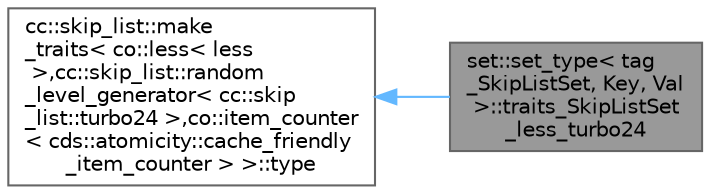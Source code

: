 digraph "set::set_type&lt; tag_SkipListSet, Key, Val &gt;::traits_SkipListSet_less_turbo24"
{
 // LATEX_PDF_SIZE
  bgcolor="transparent";
  edge [fontname=Helvetica,fontsize=10,labelfontname=Helvetica,labelfontsize=10];
  node [fontname=Helvetica,fontsize=10,shape=box,height=0.2,width=0.4];
  rankdir="LR";
  Node1 [id="Node000001",label="set::set_type\< tag\l_SkipListSet, Key, Val\l \>::traits_SkipListSet\l_less_turbo24",height=0.2,width=0.4,color="gray40", fillcolor="grey60", style="filled", fontcolor="black",tooltip=" "];
  Node2 -> Node1 [id="edge1_Node000001_Node000002",dir="back",color="steelblue1",style="solid",tooltip=" "];
  Node2 [id="Node000002",label="cc::skip_list::make\l_traits\< co::less\< less\l \>,cc::skip_list::random\l_level_generator\< cc::skip\l_list::turbo24 \>,co::item_counter\l\< cds::atomicity::cache_friendly\l_item_counter \> \>::type",height=0.2,width=0.4,color="gray40", fillcolor="white", style="filled",tooltip=" "];
}
